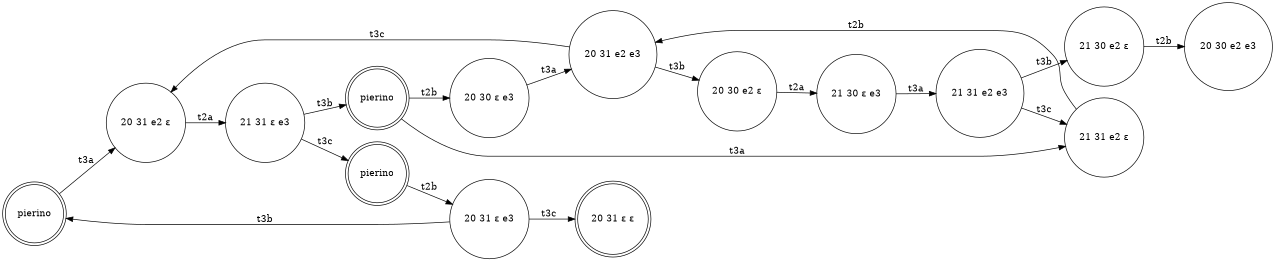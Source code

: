 digraph "Spazio Comportamentale" {
	rankdir=LR size=8.5
	node [shape=circle]
	node [shape=doublecircle]
	"20 30 ε ε" [label=pierino]
	node [shape=circle]
	"20 30 ε ε" -> "20 31 e2 ε" [label=t3a]
	node [shape=circle]
	"20 31 e2 ε" -> "21 31 ε e3" [label=t2a]
	node [shape=doublecircle]
	"21 30 ε ε"
	node [shape=circle]
	"21 31 ε e3" -> "21 30 ε ε" [label=t3b]
	node [shape=doublecircle]
	"21 30 ε ε" [label=pierino]
	node [shape=circle]
	"21 30 ε ε" -> "20 30 ε e3" [label=t2b]
	node [shape=circle]
	"20 30 ε e3" -> "20 31 e2 e3" [label=t3a]
	node [shape=circle]
	"20 31 e2 e3" -> "20 30 e2 ε" [label=t3b]
	node [shape=circle]
	"20 30 e2 ε" -> "21 30 ε e3" [label=t2a]
	node [shape=circle]
	"21 30 ε e3" -> "21 31 e2 e3" [label=t3a]
	node [shape=circle]
	"21 31 e2 e3" -> "21 30 e2 ε" [label=t3b]
	node [shape=circle]
	"21 30 e2 ε" -> "20 30 e2 e3" [label=t2b]
	node [shape=circle]
	"21 31 e2 e3" -> "21 31 e2 ε" [label=t3c]
	node [shape=circle]
	"21 31 e2 ε" -> "20 31 e2 e3" [label=t2b]
	node [shape=circle]
	"20 31 e2 e3" -> "20 31 e2 ε" [label=t3c]
	node [shape=doublecircle]
	"21 30 ε ε" [label=pierino]
	node [shape=circle]
	"21 30 ε ε" -> "21 31 e2 ε" [label=t3a]
	node [shape=doublecircle]
	"21 31 ε ε"
	node [shape=circle]
	"21 31 ε e3" -> "21 31 ε ε" [label=t3c]
	node [shape=doublecircle]
	"21 31 ε ε" [label=pierino]
	node [shape=circle]
	"21 31 ε ε" -> "20 31 ε e3" [label=t2b]
	node [shape=doublecircle]
	"20 30 ε ε"
	node [shape=circle]
	"20 31 ε e3" -> "20 30 ε ε" [label=t3b]
	node [shape=doublecircle]
	"20 31 ε ε"
	node [shape=circle]
	"20 31 ε e3" -> "20 31 ε ε" [label=t3c]
}
